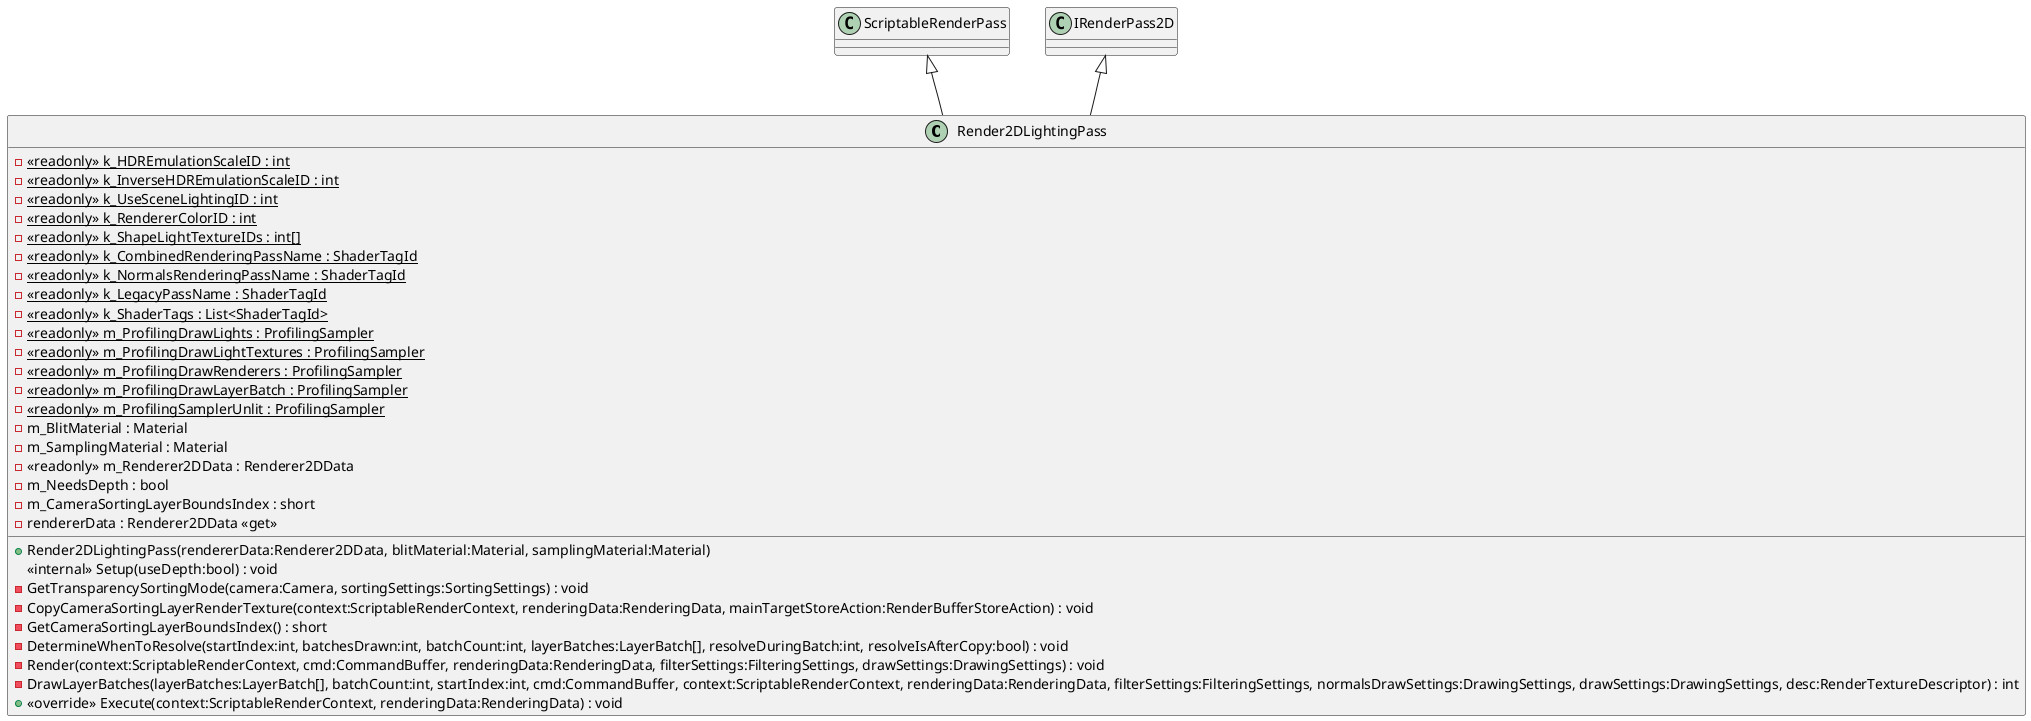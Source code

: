 @startuml
class Render2DLightingPass {
    - {static} <<readonly>> k_HDREmulationScaleID : int
    - {static} <<readonly>> k_InverseHDREmulationScaleID : int
    - {static} <<readonly>> k_UseSceneLightingID : int
    - {static} <<readonly>> k_RendererColorID : int
    - {static} <<readonly>> k_ShapeLightTextureIDs : int[]
    - {static} <<readonly>> k_CombinedRenderingPassName : ShaderTagId
    - {static} <<readonly>> k_NormalsRenderingPassName : ShaderTagId
    - {static} <<readonly>> k_LegacyPassName : ShaderTagId
    - {static} <<readonly>> k_ShaderTags : List<ShaderTagId>
    - {static} <<readonly>> m_ProfilingDrawLights : ProfilingSampler
    - {static} <<readonly>> m_ProfilingDrawLightTextures : ProfilingSampler
    - {static} <<readonly>> m_ProfilingDrawRenderers : ProfilingSampler
    - {static} <<readonly>> m_ProfilingDrawLayerBatch : ProfilingSampler
    - {static} <<readonly>> m_ProfilingSamplerUnlit : ProfilingSampler
    - m_BlitMaterial : Material
    - m_SamplingMaterial : Material
    - <<readonly>> m_Renderer2DData : Renderer2DData
    - m_NeedsDepth : bool
    - m_CameraSortingLayerBoundsIndex : short
    + Render2DLightingPass(rendererData:Renderer2DData, blitMaterial:Material, samplingMaterial:Material)
    <<internal>> Setup(useDepth:bool) : void
    - GetTransparencySortingMode(camera:Camera, sortingSettings:SortingSettings) : void
    - CopyCameraSortingLayerRenderTexture(context:ScriptableRenderContext, renderingData:RenderingData, mainTargetStoreAction:RenderBufferStoreAction) : void
    - GetCameraSortingLayerBoundsIndex() : short
    - DetermineWhenToResolve(startIndex:int, batchesDrawn:int, batchCount:int, layerBatches:LayerBatch[], resolveDuringBatch:int, resolveIsAfterCopy:bool) : void
    - Render(context:ScriptableRenderContext, cmd:CommandBuffer, renderingData:RenderingData, filterSettings:FilteringSettings, drawSettings:DrawingSettings) : void
    - DrawLayerBatches(layerBatches:LayerBatch[], batchCount:int, startIndex:int, cmd:CommandBuffer, context:ScriptableRenderContext, renderingData:RenderingData, filterSettings:FilteringSettings, normalsDrawSettings:DrawingSettings, drawSettings:DrawingSettings, desc:RenderTextureDescriptor) : int
    + <<override>> Execute(context:ScriptableRenderContext, renderingData:RenderingData) : void
    - rendererData : Renderer2DData <<get>>
}
ScriptableRenderPass <|-- Render2DLightingPass
IRenderPass2D <|-- Render2DLightingPass
@enduml
